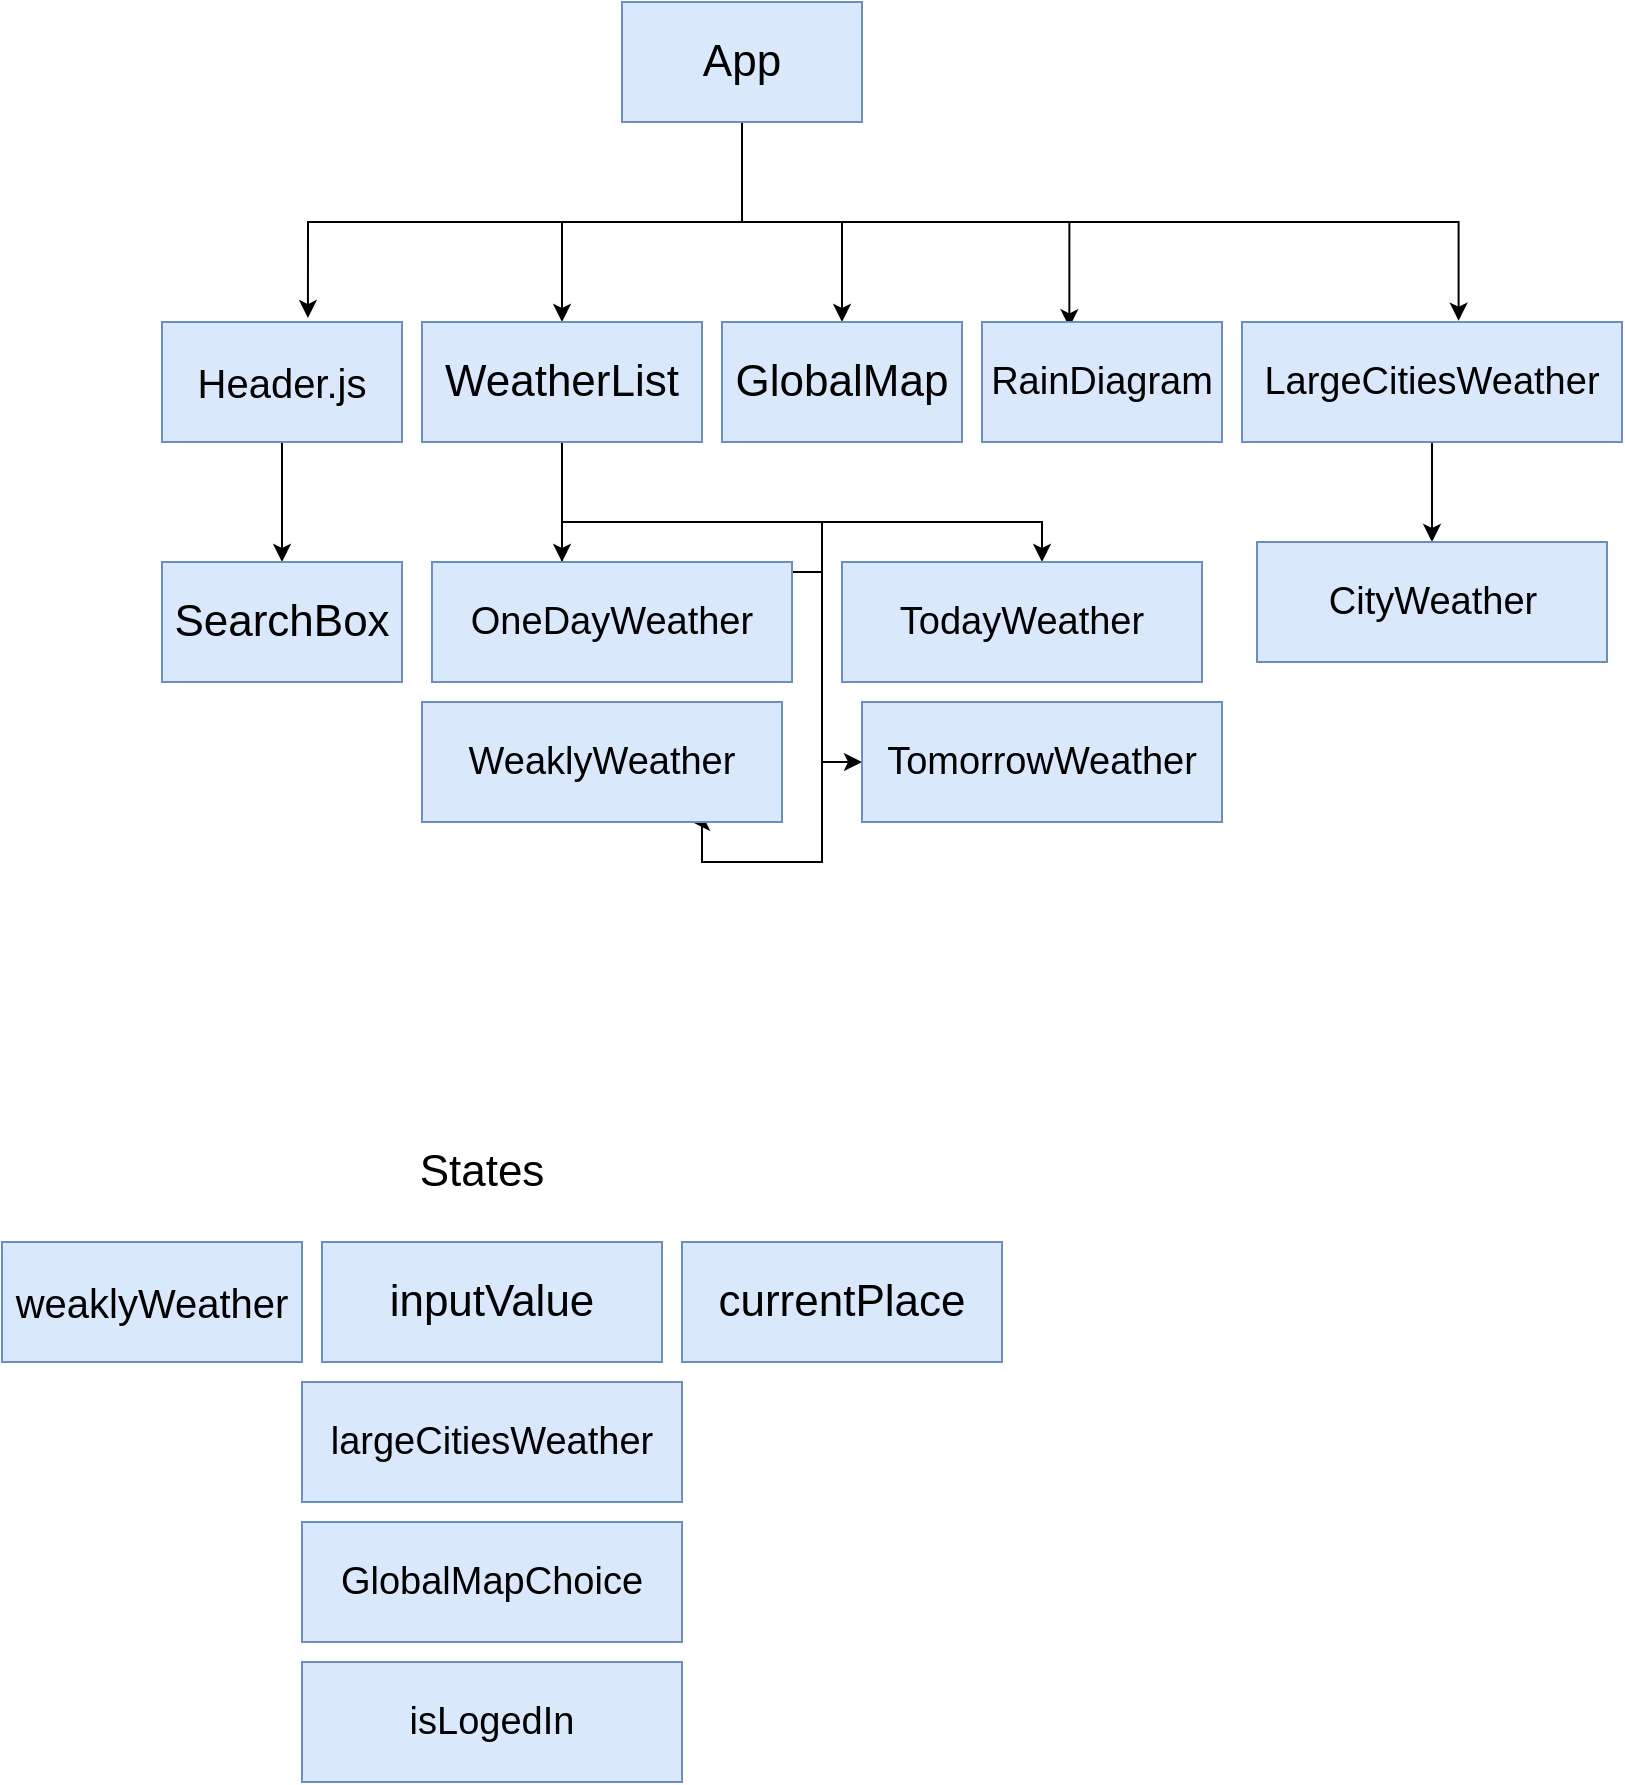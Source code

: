 <mxfile version="21.0.2" type="device"><diagram name="Page-1" id="JzrUsugFr-trltah7le9"><mxGraphModel dx="629" dy="995" grid="1" gridSize="10" guides="1" tooltips="1" connect="1" arrows="1" fold="1" page="1" pageScale="1" pageWidth="850" pageHeight="1100" math="0" shadow="0"><root><mxCell id="0"/><mxCell id="1" parent="0"/><mxCell id="DIZxN_POipwC4eNKD0FI-10" style="edgeStyle=orthogonalEdgeStyle;rounded=0;orthogonalLoop=1;jettySize=auto;html=1;fontSize=20;" parent="1" source="DIZxN_POipwC4eNKD0FI-1" target="DIZxN_POipwC4eNKD0FI-9" edge="1"><mxGeometry relative="1" as="geometry"/></mxCell><mxCell id="DIZxN_POipwC4eNKD0FI-1" value="&lt;font style=&quot;font-size: 20px;&quot;&gt;Header.js&lt;/font&gt;" style="rounded=0;whiteSpace=wrap;html=1;fillColor=#dae8fc;strokeColor=#6c8ebf;" parent="1" vertex="1"><mxGeometry x="200" y="170" width="120" height="60" as="geometry"/></mxCell><mxCell id="DIZxN_POipwC4eNKD0FI-3" style="edgeStyle=orthogonalEdgeStyle;rounded=0;orthogonalLoop=1;jettySize=auto;html=1;entryX=0.608;entryY=-0.033;entryDx=0;entryDy=0;entryPerimeter=0;fontSize=20;" parent="1" source="DIZxN_POipwC4eNKD0FI-2" target="DIZxN_POipwC4eNKD0FI-1" edge="1"><mxGeometry relative="1" as="geometry"><Array as="points"><mxPoint x="490" y="120"/><mxPoint x="273" y="120"/></Array></mxGeometry></mxCell><mxCell id="DIZxN_POipwC4eNKD0FI-5" style="edgeStyle=orthogonalEdgeStyle;rounded=0;orthogonalLoop=1;jettySize=auto;html=1;entryX=0.5;entryY=0;entryDx=0;entryDy=0;fontSize=20;" parent="1" source="DIZxN_POipwC4eNKD0FI-2" target="DIZxN_POipwC4eNKD0FI-4" edge="1"><mxGeometry relative="1" as="geometry"/></mxCell><mxCell id="DIZxN_POipwC4eNKD0FI-7" style="edgeStyle=orthogonalEdgeStyle;rounded=0;orthogonalLoop=1;jettySize=auto;html=1;entryX=0.5;entryY=0;entryDx=0;entryDy=0;fontSize=20;" parent="1" source="DIZxN_POipwC4eNKD0FI-2" target="DIZxN_POipwC4eNKD0FI-6" edge="1"><mxGeometry relative="1" as="geometry"><Array as="points"><mxPoint x="320" y="120"/><mxPoint x="590" y="120"/></Array></mxGeometry></mxCell><mxCell id="DIZxN_POipwC4eNKD0FI-12" style="edgeStyle=orthogonalEdgeStyle;rounded=0;orthogonalLoop=1;jettySize=auto;html=1;entryX=0.364;entryY=0.044;entryDx=0;entryDy=0;entryPerimeter=0;fontSize=19;" parent="1" source="DIZxN_POipwC4eNKD0FI-2" target="DIZxN_POipwC4eNKD0FI-11" edge="1"><mxGeometry relative="1" as="geometry"><Array as="points"><mxPoint x="490" y="120"/><mxPoint x="654" y="120"/></Array></mxGeometry></mxCell><mxCell id="DIZxN_POipwC4eNKD0FI-14" style="edgeStyle=orthogonalEdgeStyle;rounded=0;orthogonalLoop=1;jettySize=auto;html=1;entryX=0.57;entryY=-0.011;entryDx=0;entryDy=0;entryPerimeter=0;fontSize=19;" parent="1" source="DIZxN_POipwC4eNKD0FI-2" target="DIZxN_POipwC4eNKD0FI-13" edge="1"><mxGeometry relative="1" as="geometry"><Array as="points"><mxPoint x="490" y="120"/><mxPoint x="848" y="120"/></Array></mxGeometry></mxCell><mxCell id="DIZxN_POipwC4eNKD0FI-2" value="&lt;font style=&quot;font-size: 22px;&quot;&gt;App&lt;/font&gt;" style="rounded=0;whiteSpace=wrap;html=1;fillColor=#dae8fc;strokeColor=#6c8ebf;" parent="1" vertex="1"><mxGeometry x="430" y="10" width="120" height="60" as="geometry"/></mxCell><mxCell id="DIZxN_POipwC4eNKD0FI-18" value="" style="edgeStyle=orthogonalEdgeStyle;rounded=0;orthogonalLoop=1;jettySize=auto;html=1;fontSize=19;" parent="1" source="DIZxN_POipwC4eNKD0FI-4" target="DIZxN_POipwC4eNKD0FI-15" edge="1"><mxGeometry relative="1" as="geometry"><Array as="points"><mxPoint x="400" y="270"/><mxPoint x="400" y="270"/></Array></mxGeometry></mxCell><mxCell id="DIZxN_POipwC4eNKD0FI-22" style="edgeStyle=orthogonalEdgeStyle;rounded=0;orthogonalLoop=1;jettySize=auto;html=1;fontSize=19;" parent="1" source="DIZxN_POipwC4eNKD0FI-4" target="DIZxN_POipwC4eNKD0FI-19" edge="1"><mxGeometry relative="1" as="geometry"><Array as="points"><mxPoint x="400" y="270"/><mxPoint x="640" y="270"/></Array></mxGeometry></mxCell><mxCell id="DIZxN_POipwC4eNKD0FI-23" style="edgeStyle=orthogonalEdgeStyle;rounded=0;orthogonalLoop=1;jettySize=auto;html=1;fontSize=19;" parent="1" source="DIZxN_POipwC4eNKD0FI-4" target="DIZxN_POipwC4eNKD0FI-20" edge="1"><mxGeometry relative="1" as="geometry"><Array as="points"><mxPoint x="400" y="270"/><mxPoint x="530" y="270"/><mxPoint x="530" y="390"/></Array></mxGeometry></mxCell><mxCell id="DIZxN_POipwC4eNKD0FI-25" style="edgeStyle=orthogonalEdgeStyle;rounded=0;orthogonalLoop=1;jettySize=auto;html=1;entryX=0.75;entryY=1;entryDx=0;entryDy=0;fontSize=19;" parent="1" source="DIZxN_POipwC4eNKD0FI-4" target="DIZxN_POipwC4eNKD0FI-21" edge="1"><mxGeometry relative="1" as="geometry"><Array as="points"><mxPoint x="400" y="295"/><mxPoint x="530" y="295"/><mxPoint x="530" y="440"/><mxPoint x="470" y="440"/></Array></mxGeometry></mxCell><mxCell id="DIZxN_POipwC4eNKD0FI-4" value="&lt;font style=&quot;font-size: 22px;&quot;&gt;WeatherList&lt;/font&gt;" style="rounded=0;whiteSpace=wrap;html=1;fillColor=#dae8fc;strokeColor=#6c8ebf;" parent="1" vertex="1"><mxGeometry x="330" y="170" width="140" height="60" as="geometry"/></mxCell><mxCell id="DIZxN_POipwC4eNKD0FI-6" value="&lt;font style=&quot;font-size: 22px;&quot;&gt;GlobalMap&lt;/font&gt;" style="rounded=0;whiteSpace=wrap;html=1;fillColor=#dae8fc;strokeColor=#6c8ebf;" parent="1" vertex="1"><mxGeometry x="480" y="170" width="120" height="60" as="geometry"/></mxCell><mxCell id="DIZxN_POipwC4eNKD0FI-9" value="&lt;font style=&quot;font-size: 22px;&quot;&gt;SearchBox&lt;/font&gt;" style="rounded=0;whiteSpace=wrap;html=1;fillColor=#dae8fc;strokeColor=#6c8ebf;" parent="1" vertex="1"><mxGeometry x="200" y="290" width="120" height="60" as="geometry"/></mxCell><mxCell id="DIZxN_POipwC4eNKD0FI-11" value="&lt;font style=&quot;font-size: 19px;&quot;&gt;RainDiagram&lt;/font&gt;" style="rounded=0;whiteSpace=wrap;html=1;fillColor=#dae8fc;strokeColor=#6c8ebf;" parent="1" vertex="1"><mxGeometry x="610" y="170" width="120" height="60" as="geometry"/></mxCell><mxCell id="DIZxN_POipwC4eNKD0FI-29" value="" style="edgeStyle=orthogonalEdgeStyle;rounded=0;orthogonalLoop=1;jettySize=auto;html=1;fontSize=19;" parent="1" source="DIZxN_POipwC4eNKD0FI-13" target="DIZxN_POipwC4eNKD0FI-28" edge="1"><mxGeometry relative="1" as="geometry"/></mxCell><mxCell id="DIZxN_POipwC4eNKD0FI-13" value="&lt;font style=&quot;font-size: 19px;&quot;&gt;LargeCitiesWeather&lt;/font&gt;" style="rounded=0;whiteSpace=wrap;html=1;fillColor=#dae8fc;strokeColor=#6c8ebf;" parent="1" vertex="1"><mxGeometry x="740" y="170" width="190" height="60" as="geometry"/></mxCell><mxCell id="DIZxN_POipwC4eNKD0FI-15" value="OneDayWeather" style="whiteSpace=wrap;html=1;fillColor=#dae8fc;strokeColor=#6c8ebf;rounded=0;fontSize=19;" parent="1" vertex="1"><mxGeometry x="335" y="290" width="180" height="60" as="geometry"/></mxCell><mxCell id="DIZxN_POipwC4eNKD0FI-19" value="TodayWeather" style="whiteSpace=wrap;html=1;fillColor=#dae8fc;strokeColor=#6c8ebf;rounded=0;fontSize=19;" parent="1" vertex="1"><mxGeometry x="540" y="290" width="180" height="60" as="geometry"/></mxCell><mxCell id="DIZxN_POipwC4eNKD0FI-20" value="TomorrowWeather" style="whiteSpace=wrap;html=1;fillColor=#dae8fc;strokeColor=#6c8ebf;rounded=0;fontSize=19;" parent="1" vertex="1"><mxGeometry x="550" y="360" width="180" height="60" as="geometry"/></mxCell><mxCell id="DIZxN_POipwC4eNKD0FI-21" value="WeaklyWeather" style="whiteSpace=wrap;html=1;fillColor=#dae8fc;strokeColor=#6c8ebf;rounded=0;fontSize=19;" parent="1" vertex="1"><mxGeometry x="330" y="360" width="180" height="60" as="geometry"/></mxCell><mxCell id="DIZxN_POipwC4eNKD0FI-28" value="CityWeather" style="whiteSpace=wrap;html=1;fillColor=#dae8fc;strokeColor=#6c8ebf;rounded=0;fontSize=19;" parent="1" vertex="1"><mxGeometry x="747.5" y="280" width="175" height="60" as="geometry"/></mxCell><mxCell id="YJtldbVsUCgFqASosVzl-1" value="&lt;font style=&quot;font-size: 22px;&quot;&gt;inputValue&lt;/font&gt;" style="rounded=0;whiteSpace=wrap;html=1;fillColor=#dae8fc;strokeColor=#6c8ebf;" vertex="1" parent="1"><mxGeometry x="280" y="630" width="170" height="60" as="geometry"/></mxCell><mxCell id="YJtldbVsUCgFqASosVzl-2" value="&lt;span style=&quot;font-size: 22px;&quot;&gt;States&lt;/span&gt;" style="text;html=1;strokeColor=none;fillColor=none;align=center;verticalAlign=middle;whiteSpace=wrap;rounded=0;" vertex="1" parent="1"><mxGeometry x="330" y="580" width="60" height="30" as="geometry"/></mxCell><mxCell id="YJtldbVsUCgFqASosVzl-3" value="&lt;span style=&quot;font-size: 22px;&quot;&gt;currentPlace&lt;/span&gt;" style="rounded=0;whiteSpace=wrap;html=1;fillColor=#dae8fc;strokeColor=#6c8ebf;" vertex="1" parent="1"><mxGeometry x="460" y="630" width="160" height="60" as="geometry"/></mxCell><mxCell id="YJtldbVsUCgFqASosVzl-4" value="&lt;font style=&quot;font-size: 20px;&quot;&gt;weaklyWeather&lt;/font&gt;" style="rounded=0;whiteSpace=wrap;html=1;fillColor=#dae8fc;strokeColor=#6c8ebf;" vertex="1" parent="1"><mxGeometry x="120" y="630" width="150" height="60" as="geometry"/></mxCell><mxCell id="YJtldbVsUCgFqASosVzl-5" value="&lt;font style=&quot;font-size: 19px;&quot;&gt;largeCitiesWeather&lt;/font&gt;" style="rounded=0;whiteSpace=wrap;html=1;fillColor=#dae8fc;strokeColor=#6c8ebf;" vertex="1" parent="1"><mxGeometry x="270" y="700" width="190" height="60" as="geometry"/></mxCell><mxCell id="YJtldbVsUCgFqASosVzl-6" value="&lt;font style=&quot;font-size: 19px;&quot;&gt;GlobalMapChoice&lt;/font&gt;" style="rounded=0;whiteSpace=wrap;html=1;fillColor=#dae8fc;strokeColor=#6c8ebf;" vertex="1" parent="1"><mxGeometry x="270" y="770" width="190" height="60" as="geometry"/></mxCell><mxCell id="YJtldbVsUCgFqASosVzl-7" value="&lt;font style=&quot;font-size: 19px;&quot;&gt;isLogedIn&lt;/font&gt;" style="rounded=0;whiteSpace=wrap;html=1;fillColor=#dae8fc;strokeColor=#6c8ebf;" vertex="1" parent="1"><mxGeometry x="270" y="840" width="190" height="60" as="geometry"/></mxCell></root></mxGraphModel></diagram></mxfile>